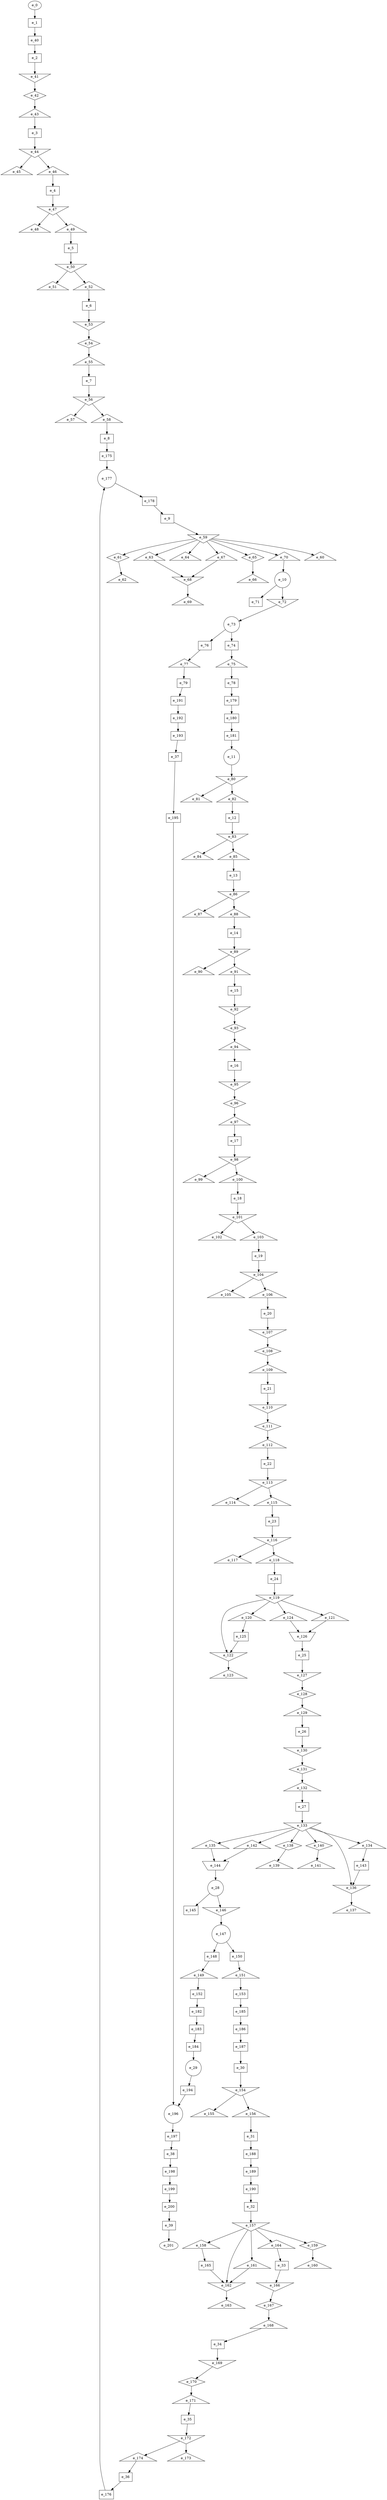 digraph control_path {
  e_0: entry_node : n ;
  e_1 [shape = dot];
  e_2 [shape = dot];
  e_3 [shape = dot];
  e_4 [shape = dot];
  e_5 [shape = dot];
  e_6 [shape = dot];
  e_7 [shape = dot];
  e_8 [shape = dot];
  e_9 [shape = dot];
  e_10 [shape = circle];
  e_11 [shape = circle];
  e_12 [shape = dot];
  e_13 [shape = dot];
  e_14 [shape = dot];
  e_15 [shape = dot];
  e_16 [shape = dot];
  e_17 [shape = dot];
  e_18 [shape = dot];
  e_19 [shape = dot];
  e_20 [shape = dot];
  e_21 [shape = dot];
  e_22 [shape = dot];
  e_23 [shape = dot];
  e_24 [shape = dot];
  e_25 [shape = dot];
  e_26 [shape = dot];
  e_27 [shape = dot];
  e_28 [shape = circle];
  e_29 [shape = circle];
  e_30 [shape = dot];
  e_31 [shape = dot];
  e_32 [shape = dot];
  e_33 [shape = dot];
  e_34 [shape = dot];
  e_35 [shape = dot];
  e_36 [shape = dot];
  e_37 [shape = dot];
  e_38 [shape = dot];
  e_39 [shape = dot];
  e_40 [shape = dot];
  e_41 [shape = invtriangle];
  e_42 [shape = diamond];
  e_43 [shape = triangle];
  e_44 [shape = invtriangle];
  e_45 [shape = triangle];
  e_46 [shape = triangle];
  e_47 [shape = invtriangle];
  e_48 [shape = triangle];
  e_49 [shape = triangle];
  e_50 [shape = invtriangle];
  e_51 [shape = triangle];
  e_52 [shape = triangle];
  e_53 [shape = invtriangle];
  e_54 [shape = diamond];
  e_55 [shape = triangle];
  e_56 [shape = invtriangle];
  e_57 [shape = triangle];
  e_58 [shape = triangle];
  e_59 [shape = invtriangle];
  e_60 [shape = triangle];
  e_61 [shape = diamond];
  e_62 [shape = triangle];
  e_63 [shape = triangle];
  e_64 [shape = triangle];
  e_65 [shape = diamond];
  e_66 [shape = triangle];
  e_67 [shape = triangle];
  e_68 [shape = invtriangle];
  e_69 [shape = triangle];
  e_70 [shape = triangle];
  e_71 [shape = dot];
  e_72 [shape = invtriangle];
  e_73 [shape = circle];
  e_74 [shape = dot];
  e_75 [shape = triangle];
  e_76 [shape = dot];
  e_77 [shape = triangle];
  e_78 [shape = dot];
  e_79 [shape = dot];
  e_80 [shape = invtriangle];
  e_81 [shape = triangle];
  e_82 [shape = triangle];
  e_83 [shape = invtriangle];
  e_84 [shape = triangle];
  e_85 [shape = triangle];
  e_86 [shape = invtriangle];
  e_87 [shape = triangle];
  e_88 [shape = triangle];
  e_89 [shape = invtriangle];
  e_90 [shape = triangle];
  e_91 [shape = triangle];
  e_92 [shape = invtriangle];
  e_93 [shape = diamond];
  e_94 [shape = triangle];
  e_95 [shape = invtriangle];
  e_96 [shape = diamond];
  e_97 [shape = triangle];
  e_98 [shape = invtriangle];
  e_99 [shape = triangle];
  e_100 [shape = triangle];
  e_101 [shape = invtriangle];
  e_102 [shape = triangle];
  e_103 [shape = triangle];
  e_104 [shape = invtriangle];
  e_105 [shape = triangle];
  e_106 [shape = triangle];
  e_107 [shape = invtriangle];
  e_108 [shape = diamond];
  e_109 [shape = triangle];
  e_110 [shape = invtriangle];
  e_111 [shape = diamond];
  e_112 [shape = triangle];
  e_113 [shape = invtriangle];
  e_114 [shape = triangle];
  e_115 [shape = triangle];
  e_116 [shape = invtriangle];
  e_117 [shape = triangle];
  e_118 [shape = triangle];
  e_119 [shape = invtriangle];
  e_120 [shape = triangle];
  e_121 [shape = triangle];
  e_122 [shape = invtriangle];
  e_123 [shape = triangle];
  e_124 [shape = triangle];
  e_125 [shape = dot];
  e_126 [shape = invtrapezium];
  e_127 [shape = invtriangle];
  e_128 [shape = diamond];
  e_129 [shape = triangle];
  e_130 [shape = invtriangle];
  e_131 [shape = diamond];
  e_132 [shape = triangle];
  e_133 [shape = invtriangle];
  e_134 [shape = triangle];
  e_135 [shape = triangle];
  e_136 [shape = invtriangle];
  e_137 [shape = triangle];
  e_138 [shape = diamond];
  e_139 [shape = triangle];
  e_140 [shape = diamond];
  e_141 [shape = triangle];
  e_142 [shape = triangle];
  e_143 [shape = dot];
  e_144 [shape = invtrapezium];
  e_145 [shape = dot];
  e_146 [shape = invtriangle];
  e_147 [shape = circle];
  e_148 [shape = dot];
  e_149 [shape = triangle];
  e_150 [shape = dot];
  e_151 [shape = triangle];
  e_152 [shape = dot];
  e_153 [shape = dot];
  e_154 [shape = invtriangle];
  e_155 [shape = triangle];
  e_156 [shape = triangle];
  e_157 [shape = invtriangle];
  e_158 [shape = triangle];
  e_159 [shape = diamond];
  e_160 [shape = triangle];
  e_161 [shape = triangle];
  e_162 [shape = invtriangle];
  e_163 [shape = triangle];
  e_164 [shape = triangle];
  e_165 [shape = dot];
  e_166 [shape = invtriangle];
  e_167 [shape = diamond];
  e_168 [shape = triangle];
  e_169 [shape = invtriangle];
  e_170 [shape = diamond];
  e_171 [shape = triangle];
  e_172 [shape = invtriangle];
  e_173 [shape = triangle];
  e_174 [shape = triangle];
  e_175 [shape = dot];
  e_176 [shape = dot];
  e_177 [shape = circle];
  e_178 [shape = dot];
  e_179 [shape = dot];
  e_180 [shape = dot];
  e_181 [shape = dot];
  e_182 [shape = dot];
  e_183 [shape = dot];
  e_184 [shape = dot];
  e_185 [shape = dot];
  e_186 [shape = dot];
  e_187 [shape = dot];
  e_188 [shape = dot];
  e_189 [shape = dot];
  e_190 [shape = dot];
  e_191 [shape = dot];
  e_192 [shape = dot];
  e_193 [shape = dot];
  e_194 [shape = dot];
  e_195 [shape = dot];
  e_196 [shape = circle];
  e_197 [shape = dot];
  e_198 [shape = dot];
  e_199 [shape = dot];
  e_200 [shape = dot];
  e_201: exit_node : s ;
  e_0 -> e_1;
  e_40 -> e_2;
  e_43 -> e_3;
  e_46 -> e_4;
  e_49 -> e_5;
  e_52 -> e_6;
  e_55 -> e_7;
  e_58 -> e_8;
  e_178 -> e_9;
  e_70 -> e_10;
  e_181 -> e_11;
  e_82 -> e_12;
  e_85 -> e_13;
  e_88 -> e_14;
  e_91 -> e_15;
  e_94 -> e_16;
  e_97 -> e_17;
  e_100 -> e_18;
  e_103 -> e_19;
  e_106 -> e_20;
  e_109 -> e_21;
  e_112 -> e_22;
  e_115 -> e_23;
  e_118 -> e_24;
  e_126 -> e_25;
  e_129 -> e_26;
  e_132 -> e_27;
  e_144 -> e_28;
  e_184 -> e_29;
  e_187 -> e_30;
  e_156 -> e_31;
  e_190 -> e_32;
  e_164 -> e_33;
  e_168 -> e_34;
  e_171 -> e_35;
  e_174 -> e_36;
  e_193 -> e_37;
  e_197 -> e_38;
  e_200 -> e_39;
  e_1 -> e_40;
  e_2 -> e_41;
  e_41 -> e_42;
  e_42 -> e_43;
  e_3 -> e_44;
  e_44 -> e_45;
  e_44 -> e_46;
  e_4 -> e_47;
  e_47 -> e_48;
  e_47 -> e_49;
  e_5 -> e_50;
  e_50 -> e_51;
  e_50 -> e_52;
  e_6 -> e_53;
  e_53 -> e_54;
  e_54 -> e_55;
  e_7 -> e_56;
  e_56 -> e_57;
  e_56 -> e_58;
  e_9 -> e_59;
  e_59 -> e_60;
  e_59 -> e_61;
  e_61 -> e_62;
  e_59 -> e_63;
  e_59 -> e_64;
  e_59 -> e_65;
  e_65 -> e_66;
  e_59 -> e_67;
  e_63 -> e_68;
  e_67 -> e_68;
  e_68 -> e_69;
  e_59 -> e_70;
  e_10 -> e_71;
  e_10 -> e_72;
  e_72 -> e_73;
  e_73 -> e_74;
  e_74 -> e_75;
  e_73 -> e_76;
  e_76 -> e_77;
  e_75 -> e_78;
  e_77 -> e_79;
  e_11 -> e_80;
  e_80 -> e_81;
  e_80 -> e_82;
  e_12 -> e_83;
  e_83 -> e_84;
  e_83 -> e_85;
  e_13 -> e_86;
  e_86 -> e_87;
  e_86 -> e_88;
  e_14 -> e_89;
  e_89 -> e_90;
  e_89 -> e_91;
  e_15 -> e_92;
  e_92 -> e_93;
  e_93 -> e_94;
  e_16 -> e_95;
  e_95 -> e_96;
  e_96 -> e_97;
  e_17 -> e_98;
  e_98 -> e_99;
  e_98 -> e_100;
  e_18 -> e_101;
  e_101 -> e_102;
  e_101 -> e_103;
  e_19 -> e_104;
  e_104 -> e_105;
  e_104 -> e_106;
  e_20 -> e_107;
  e_107 -> e_108;
  e_108 -> e_109;
  e_21 -> e_110;
  e_110 -> e_111;
  e_111 -> e_112;
  e_22 -> e_113;
  e_113 -> e_114;
  e_113 -> e_115;
  e_23 -> e_116;
  e_116 -> e_117;
  e_116 -> e_118;
  e_24 -> e_119;
  e_119 -> e_120;
  e_119 -> e_121;
  e_119 -> e_122;
  e_125 -> e_122;
  e_122 -> e_123;
  e_119 -> e_124;
  e_120 -> e_125;
  e_121 -> e_126;
  e_124 -> e_126;
  e_25 -> e_127;
  e_127 -> e_128;
  e_128 -> e_129;
  e_26 -> e_130;
  e_130 -> e_131;
  e_131 -> e_132;
  e_27 -> e_133;
  e_133 -> e_134;
  e_133 -> e_135;
  e_133 -> e_136;
  e_143 -> e_136;
  e_136 -> e_137;
  e_133 -> e_138;
  e_138 -> e_139;
  e_133 -> e_140;
  e_140 -> e_141;
  e_133 -> e_142;
  e_134 -> e_143;
  e_135 -> e_144;
  e_142 -> e_144;
  e_28 -> e_145;
  e_28 -> e_146;
  e_146 -> e_147;
  e_147 -> e_148;
  e_148 -> e_149;
  e_147 -> e_150;
  e_150 -> e_151;
  e_149 -> e_152;
  e_151 -> e_153;
  e_30 -> e_154;
  e_154 -> e_155;
  e_154 -> e_156;
  e_32 -> e_157;
  e_157 -> e_158;
  e_157 -> e_159;
  e_159 -> e_160;
  e_157 -> e_161;
  e_157 -> e_162;
  e_161 -> e_162;
  e_165 -> e_162;
  e_162 -> e_163;
  e_157 -> e_164;
  e_158 -> e_165;
  e_33 -> e_166;
  e_166 -> e_167;
  e_167 -> e_168;
  e_34 -> e_169;
  e_169 -> e_170;
  e_170 -> e_171;
  e_35 -> e_172;
  e_172 -> e_173;
  e_172 -> e_174;
  e_8 -> e_175;
  e_36 -> e_176;
  e_175 -> e_177;
  e_176 -> e_177;
  e_177 -> e_178;
  e_78 -> e_179;
  e_179 -> e_180;
  e_180 -> e_181;
  e_152 -> e_182;
  e_182 -> e_183;
  e_183 -> e_184;
  e_153 -> e_185;
  e_185 -> e_186;
  e_186 -> e_187;
  e_31 -> e_188;
  e_188 -> e_189;
  e_189 -> e_190;
  e_79 -> e_191;
  e_191 -> e_192;
  e_192 -> e_193;
  e_29 -> e_194;
  e_37 -> e_195;
  e_194 -> e_196;
  e_195 -> e_196;
  e_196 -> e_197;
  e_38 -> e_198;
  e_198 -> e_199;
  e_199 -> e_200;
  e_39 -> e_201;
}
